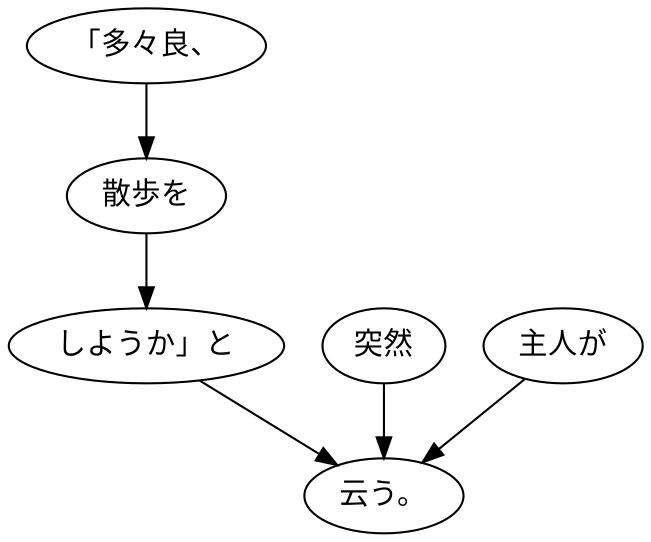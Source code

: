 digraph graph3171 {
	node0 [label="「多々良、"];
	node1 [label="散歩を"];
	node2 [label="しようか」と"];
	node3 [label="突然"];
	node4 [label="主人が"];
	node5 [label="云う。"];
	node0 -> node1;
	node1 -> node2;
	node2 -> node5;
	node3 -> node5;
	node4 -> node5;
}
